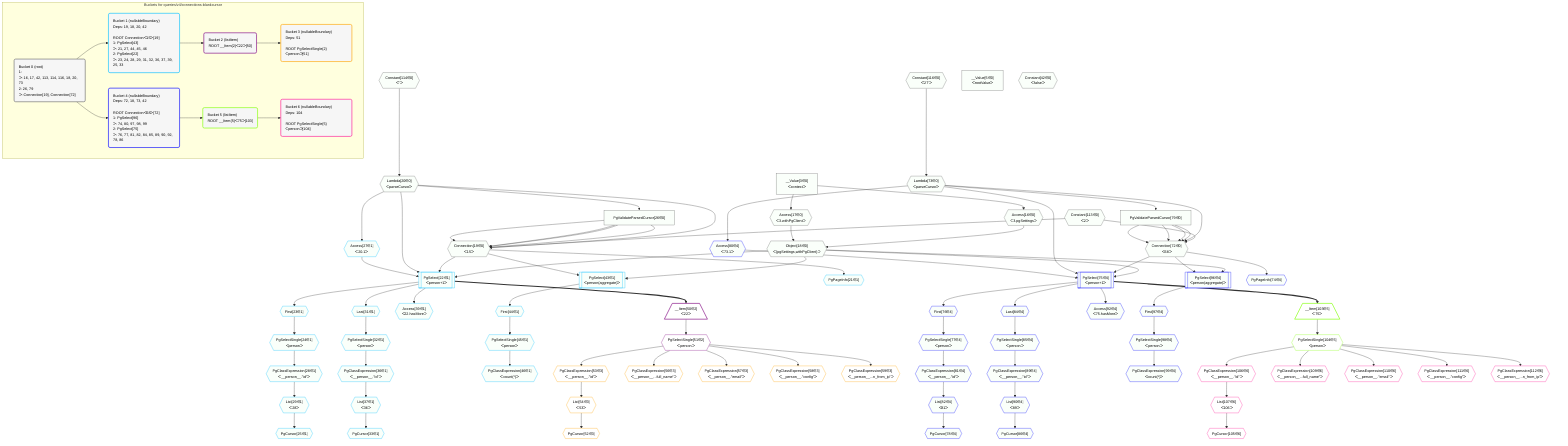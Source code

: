 %%{init: {'themeVariables': { 'fontSize': '12px'}}}%%
graph TD
    classDef path fill:#eee,stroke:#000,color:#000
    classDef plan fill:#fff,stroke-width:1px,color:#000
    classDef itemplan fill:#fff,stroke-width:2px,color:#000
    classDef unbatchedplan fill:#dff,stroke-width:1px,color:#000
    classDef sideeffectplan fill:#fcc,stroke-width:2px,color:#000
    classDef bucket fill:#f6f6f6,color:#000,stroke-width:2px,text-align:left


    %% plan dependencies
    Connection19{{"Connection[19∈0]<br />ᐸ15ᐳ"}}:::plan
    Constant113{{"Constant[113∈0]<br />ᐸ2ᐳ"}}:::plan
    Lambda20{{"Lambda[20∈0]<br />ᐸparseCursorᐳ"}}:::plan
    PgValidateParsedCursor26["PgValidateParsedCursor[26∈0]"]:::plan
    Constant113 & Lambda20 & PgValidateParsedCursor26 & PgValidateParsedCursor26 & PgValidateParsedCursor26 & PgValidateParsedCursor26 --> Connection19
    Connection72{{"Connection[72∈0]<br />ᐸ68ᐳ"}}:::plan
    Lambda73{{"Lambda[73∈0]<br />ᐸparseCursorᐳ"}}:::plan
    PgValidateParsedCursor79["PgValidateParsedCursor[79∈0]"]:::plan
    Constant113 & Lambda73 & PgValidateParsedCursor79 & PgValidateParsedCursor79 & PgValidateParsedCursor79 & PgValidateParsedCursor79 --> Connection72
    Object18{{"Object[18∈0]<br />ᐸ{pgSettings,withPgClient}ᐳ"}}:::plan
    Access16{{"Access[16∈0]<br />ᐸ3.pgSettingsᐳ"}}:::plan
    Access17{{"Access[17∈0]<br />ᐸ3.withPgClientᐳ"}}:::plan
    Access16 & Access17 --> Object18
    __Value3["__Value[3∈0]<br />ᐸcontextᐳ"]:::plan
    __Value3 --> Access16
    __Value3 --> Access17
    Constant114{{"Constant[114∈0]<br />ᐸ''ᐳ"}}:::plan
    Constant114 --> Lambda20
    Lambda20 --> PgValidateParsedCursor26
    Constant116{{"Constant[116∈0]<br />ᐸ'27'ᐳ"}}:::plan
    Constant116 --> Lambda73
    Lambda73 --> PgValidateParsedCursor79
    __Value5["__Value[5∈0]<br />ᐸrootValueᐳ"]:::plan
    Constant42{{"Constant[42∈0]<br />ᐸfalseᐳ"}}:::plan
    PgSelect22[["PgSelect[22∈1]<br />ᐸperson+1ᐳ"]]:::plan
    Access27{{"Access[27∈1]<br />ᐸ20.1ᐳ"}}:::plan
    Object18 & Connection19 & Lambda20 & Access27 --> PgSelect22
    PgSelect43[["PgSelect[43∈1]<br />ᐸperson(aggregate)ᐳ"]]:::plan
    Object18 & Connection19 --> PgSelect43
    PgPageInfo21{{"PgPageInfo[21∈1]"}}:::plan
    Connection19 --> PgPageInfo21
    First23{{"First[23∈1]"}}:::plan
    PgSelect22 --> First23
    PgSelectSingle24{{"PgSelectSingle[24∈1]<br />ᐸpersonᐳ"}}:::plan
    First23 --> PgSelectSingle24
    PgCursor25{{"PgCursor[25∈1]"}}:::plan
    List29{{"List[29∈1]<br />ᐸ28ᐳ"}}:::plan
    List29 --> PgCursor25
    Lambda20 --> Access27
    PgClassExpression28{{"PgClassExpression[28∈1]<br />ᐸ__person__.”id”ᐳ"}}:::plan
    PgSelectSingle24 --> PgClassExpression28
    PgClassExpression28 --> List29
    Last31{{"Last[31∈1]"}}:::plan
    PgSelect22 --> Last31
    PgSelectSingle32{{"PgSelectSingle[32∈1]<br />ᐸpersonᐳ"}}:::plan
    Last31 --> PgSelectSingle32
    PgCursor33{{"PgCursor[33∈1]"}}:::plan
    List37{{"List[37∈1]<br />ᐸ36ᐳ"}}:::plan
    List37 --> PgCursor33
    PgClassExpression36{{"PgClassExpression[36∈1]<br />ᐸ__person__.”id”ᐳ"}}:::plan
    PgSelectSingle32 --> PgClassExpression36
    PgClassExpression36 --> List37
    Access39{{"Access[39∈1]<br />ᐸ22.hasMoreᐳ"}}:::plan
    PgSelect22 --> Access39
    First44{{"First[44∈1]"}}:::plan
    PgSelect43 --> First44
    PgSelectSingle45{{"PgSelectSingle[45∈1]<br />ᐸpersonᐳ"}}:::plan
    First44 --> PgSelectSingle45
    PgClassExpression46{{"PgClassExpression[46∈1]<br />ᐸcount(*)ᐳ"}}:::plan
    PgSelectSingle45 --> PgClassExpression46
    __Item50[/"__Item[50∈2]<br />ᐸ22ᐳ"\]:::itemplan
    PgSelect22 ==> __Item50
    PgSelectSingle51{{"PgSelectSingle[51∈2]<br />ᐸpersonᐳ"}}:::plan
    __Item50 --> PgSelectSingle51
    PgCursor52{{"PgCursor[52∈3]"}}:::plan
    List54{{"List[54∈3]<br />ᐸ53ᐳ"}}:::plan
    List54 --> PgCursor52
    PgClassExpression53{{"PgClassExpression[53∈3]<br />ᐸ__person__.”id”ᐳ"}}:::plan
    PgSelectSingle51 --> PgClassExpression53
    PgClassExpression53 --> List54
    PgClassExpression56{{"PgClassExpression[56∈3]<br />ᐸ__person__...full_name”ᐳ"}}:::plan
    PgSelectSingle51 --> PgClassExpression56
    PgClassExpression57{{"PgClassExpression[57∈3]<br />ᐸ__person__.”email”ᐳ"}}:::plan
    PgSelectSingle51 --> PgClassExpression57
    PgClassExpression58{{"PgClassExpression[58∈3]<br />ᐸ__person__.”config”ᐳ"}}:::plan
    PgSelectSingle51 --> PgClassExpression58
    PgClassExpression59{{"PgClassExpression[59∈3]<br />ᐸ__person__...n_from_ip”ᐳ"}}:::plan
    PgSelectSingle51 --> PgClassExpression59
    PgSelect75[["PgSelect[75∈4]<br />ᐸperson+1ᐳ"]]:::plan
    Access80{{"Access[80∈4]<br />ᐸ73.1ᐳ"}}:::plan
    Object18 & Connection72 & Lambda73 & Access80 --> PgSelect75
    PgSelect96[["PgSelect[96∈4]<br />ᐸperson(aggregate)ᐳ"]]:::plan
    Object18 & Connection72 --> PgSelect96
    PgPageInfo74{{"PgPageInfo[74∈4]"}}:::plan
    Connection72 --> PgPageInfo74
    First76{{"First[76∈4]"}}:::plan
    PgSelect75 --> First76
    PgSelectSingle77{{"PgSelectSingle[77∈4]<br />ᐸpersonᐳ"}}:::plan
    First76 --> PgSelectSingle77
    PgCursor78{{"PgCursor[78∈4]"}}:::plan
    List82{{"List[82∈4]<br />ᐸ81ᐳ"}}:::plan
    List82 --> PgCursor78
    Lambda73 --> Access80
    PgClassExpression81{{"PgClassExpression[81∈4]<br />ᐸ__person__.”id”ᐳ"}}:::plan
    PgSelectSingle77 --> PgClassExpression81
    PgClassExpression81 --> List82
    Last84{{"Last[84∈4]"}}:::plan
    PgSelect75 --> Last84
    PgSelectSingle85{{"PgSelectSingle[85∈4]<br />ᐸpersonᐳ"}}:::plan
    Last84 --> PgSelectSingle85
    PgCursor86{{"PgCursor[86∈4]"}}:::plan
    List90{{"List[90∈4]<br />ᐸ89ᐳ"}}:::plan
    List90 --> PgCursor86
    PgClassExpression89{{"PgClassExpression[89∈4]<br />ᐸ__person__.”id”ᐳ"}}:::plan
    PgSelectSingle85 --> PgClassExpression89
    PgClassExpression89 --> List90
    Access92{{"Access[92∈4]<br />ᐸ75.hasMoreᐳ"}}:::plan
    PgSelect75 --> Access92
    First97{{"First[97∈4]"}}:::plan
    PgSelect96 --> First97
    PgSelectSingle98{{"PgSelectSingle[98∈4]<br />ᐸpersonᐳ"}}:::plan
    First97 --> PgSelectSingle98
    PgClassExpression99{{"PgClassExpression[99∈4]<br />ᐸcount(*)ᐳ"}}:::plan
    PgSelectSingle98 --> PgClassExpression99
    __Item103[/"__Item[103∈5]<br />ᐸ75ᐳ"\]:::itemplan
    PgSelect75 ==> __Item103
    PgSelectSingle104{{"PgSelectSingle[104∈5]<br />ᐸpersonᐳ"}}:::plan
    __Item103 --> PgSelectSingle104
    PgCursor105{{"PgCursor[105∈6]"}}:::plan
    List107{{"List[107∈6]<br />ᐸ106ᐳ"}}:::plan
    List107 --> PgCursor105
    PgClassExpression106{{"PgClassExpression[106∈6]<br />ᐸ__person__.”id”ᐳ"}}:::plan
    PgSelectSingle104 --> PgClassExpression106
    PgClassExpression106 --> List107
    PgClassExpression109{{"PgClassExpression[109∈6]<br />ᐸ__person__...full_name”ᐳ"}}:::plan
    PgSelectSingle104 --> PgClassExpression109
    PgClassExpression110{{"PgClassExpression[110∈6]<br />ᐸ__person__.”email”ᐳ"}}:::plan
    PgSelectSingle104 --> PgClassExpression110
    PgClassExpression111{{"PgClassExpression[111∈6]<br />ᐸ__person__.”config”ᐳ"}}:::plan
    PgSelectSingle104 --> PgClassExpression111
    PgClassExpression112{{"PgClassExpression[112∈6]<br />ᐸ__person__...n_from_ip”ᐳ"}}:::plan
    PgSelectSingle104 --> PgClassExpression112

    %% define steps

    subgraph "Buckets for queries/v4/connections-blankcursor"
    Bucket0("Bucket 0 (root)<br />1: <br />ᐳ: 16, 17, 42, 113, 114, 116, 18, 20, 73<br />2: 26, 79<br />ᐳ: Connection[19], Connection[72]"):::bucket
    classDef bucket0 stroke:#696969
    class Bucket0,__Value3,__Value5,Access16,Access17,Object18,Connection19,Lambda20,PgValidateParsedCursor26,Constant42,Connection72,Lambda73,PgValidateParsedCursor79,Constant113,Constant114,Constant116 bucket0
    Bucket1("Bucket 1 (nullableBoundary)<br />Deps: 19, 18, 20, 42<br /><br />ROOT Connectionᐸ15ᐳ[19]<br />1: PgSelect[43]<br />ᐳ: 21, 27, 44, 45, 46<br />2: PgSelect[22]<br />ᐳ: 23, 24, 28, 29, 31, 32, 36, 37, 39, 25, 33"):::bucket
    classDef bucket1 stroke:#00bfff
    class Bucket1,PgPageInfo21,PgSelect22,First23,PgSelectSingle24,PgCursor25,Access27,PgClassExpression28,List29,Last31,PgSelectSingle32,PgCursor33,PgClassExpression36,List37,Access39,PgSelect43,First44,PgSelectSingle45,PgClassExpression46 bucket1
    Bucket2("Bucket 2 (listItem)<br />ROOT __Item{2}ᐸ22ᐳ[50]"):::bucket
    classDef bucket2 stroke:#7f007f
    class Bucket2,__Item50,PgSelectSingle51 bucket2
    Bucket3("Bucket 3 (nullableBoundary)<br />Deps: 51<br /><br />ROOT PgSelectSingle{2}ᐸpersonᐳ[51]"):::bucket
    classDef bucket3 stroke:#ffa500
    class Bucket3,PgCursor52,PgClassExpression53,List54,PgClassExpression56,PgClassExpression57,PgClassExpression58,PgClassExpression59 bucket3
    Bucket4("Bucket 4 (nullableBoundary)<br />Deps: 72, 18, 73, 42<br /><br />ROOT Connectionᐸ68ᐳ[72]<br />1: PgSelect[96]<br />ᐳ: 74, 80, 97, 98, 99<br />2: PgSelect[75]<br />ᐳ: 76, 77, 81, 82, 84, 85, 89, 90, 92, 78, 86"):::bucket
    classDef bucket4 stroke:#0000ff
    class Bucket4,PgPageInfo74,PgSelect75,First76,PgSelectSingle77,PgCursor78,Access80,PgClassExpression81,List82,Last84,PgSelectSingle85,PgCursor86,PgClassExpression89,List90,Access92,PgSelect96,First97,PgSelectSingle98,PgClassExpression99 bucket4
    Bucket5("Bucket 5 (listItem)<br />ROOT __Item{5}ᐸ75ᐳ[103]"):::bucket
    classDef bucket5 stroke:#7fff00
    class Bucket5,__Item103,PgSelectSingle104 bucket5
    Bucket6("Bucket 6 (nullableBoundary)<br />Deps: 104<br /><br />ROOT PgSelectSingle{5}ᐸpersonᐳ[104]"):::bucket
    classDef bucket6 stroke:#ff1493
    class Bucket6,PgCursor105,PgClassExpression106,List107,PgClassExpression109,PgClassExpression110,PgClassExpression111,PgClassExpression112 bucket6
    Bucket0 --> Bucket1 & Bucket4
    Bucket1 --> Bucket2
    Bucket2 --> Bucket3
    Bucket4 --> Bucket5
    Bucket5 --> Bucket6
    classDef unary fill:#fafffa,borderWidth:8px
    class Connection19,Connection72,Object18,Access16,Access17,Lambda20,PgValidateParsedCursor26,Lambda73,PgValidateParsedCursor79,__Value3,__Value5,Constant42,Constant113,Constant114,Constant116,PgSelect22,PgSelect43,PgPageInfo21,First23,PgSelectSingle24,PgCursor25,Access27,PgClassExpression28,List29,Last31,PgSelectSingle32,PgCursor33,PgClassExpression36,List37,Access39,First44,PgSelectSingle45,PgClassExpression46,PgSelect75,PgSelect96,PgPageInfo74,First76,PgSelectSingle77,PgCursor78,Access80,PgClassExpression81,List82,Last84,PgSelectSingle85,PgCursor86,PgClassExpression89,List90,Access92,First97,PgSelectSingle98,PgClassExpression99 unary
    end